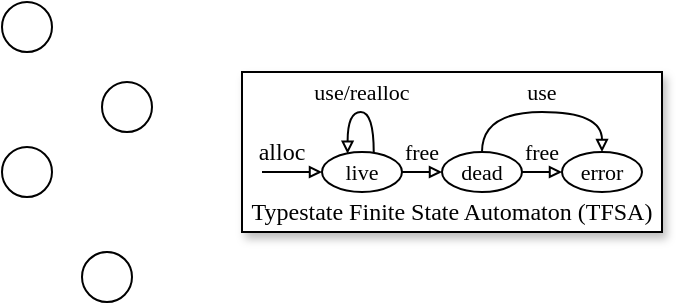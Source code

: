 <mxfile version="24.0.4" type="device">
  <diagram name="Page-1" id="jH83rPQHw8LuaXOdMIeX">
    <mxGraphModel dx="675" dy="459" grid="1" gridSize="10" guides="1" tooltips="1" connect="1" arrows="1" fold="1" page="1" pageScale="1" pageWidth="540" pageHeight="240" math="1" shadow="0">
      <root>
        <mxCell id="0" />
        <mxCell id="1" parent="0" />
        <mxCell id="7uos8TflXc6uOBZzh7lB-1" value="" style="rounded=0;whiteSpace=wrap;html=1;shadow=1;textShadow=1;" vertex="1" parent="1">
          <mxGeometry x="230" y="120" width="210" height="80" as="geometry" />
        </mxCell>
        <mxCell id="7uos8TflXc6uOBZzh7lB-11" style="edgeStyle=orthogonalEdgeStyle;rounded=0;orthogonalLoop=1;jettySize=auto;html=1;exitX=1;exitY=0.5;exitDx=0;exitDy=0;entryX=0;entryY=0.5;entryDx=0;entryDy=0;endSize=4;endArrow=block;endFill=0;fontSize=11;" edge="1" parent="1" source="7uos8TflXc6uOBZzh7lB-3" target="7uos8TflXc6uOBZzh7lB-5">
          <mxGeometry relative="1" as="geometry" />
        </mxCell>
        <mxCell id="7uos8TflXc6uOBZzh7lB-3" value="live" style="ellipse;whiteSpace=wrap;html=1;fontFamily=Comic Sans MS;fontSize=11;" vertex="1" parent="1">
          <mxGeometry x="270" y="160" width="40" height="20" as="geometry" />
        </mxCell>
        <mxCell id="7uos8TflXc6uOBZzh7lB-13" value="" style="rounded=0;orthogonalLoop=1;jettySize=auto;html=1;endSize=4;endArrow=block;endFill=0;entryX=0;entryY=0.5;entryDx=0;entryDy=0;fontSize=11;" edge="1" parent="1" source="7uos8TflXc6uOBZzh7lB-5" target="7uos8TflXc6uOBZzh7lB-6">
          <mxGeometry relative="1" as="geometry">
            <mxPoint x="380" y="150" as="targetPoint" />
          </mxGeometry>
        </mxCell>
        <mxCell id="7uos8TflXc6uOBZzh7lB-15" style="edgeStyle=orthogonalEdgeStyle;rounded=0;orthogonalLoop=1;jettySize=auto;html=1;exitX=0.5;exitY=0;exitDx=0;exitDy=0;entryX=0.5;entryY=0;entryDx=0;entryDy=0;endArrow=block;endFill=0;endSize=4;curved=1;fontSize=11;" edge="1" parent="1" source="7uos8TflXc6uOBZzh7lB-5" target="7uos8TflXc6uOBZzh7lB-6">
          <mxGeometry relative="1" as="geometry">
            <Array as="points">
              <mxPoint x="350" y="140" />
              <mxPoint x="410" y="140" />
            </Array>
          </mxGeometry>
        </mxCell>
        <mxCell id="7uos8TflXc6uOBZzh7lB-5" value="dead" style="ellipse;whiteSpace=wrap;html=1;fontFamily=Comic Sans MS;fontSize=11;" vertex="1" parent="1">
          <mxGeometry x="330" y="160" width="40" height="20" as="geometry" />
        </mxCell>
        <mxCell id="7uos8TflXc6uOBZzh7lB-6" value="error" style="ellipse;whiteSpace=wrap;html=1;fontFamily=Comic Sans MS;fontSize=11;" vertex="1" parent="1">
          <mxGeometry x="390" y="160" width="40" height="20" as="geometry" />
        </mxCell>
        <mxCell id="7uos8TflXc6uOBZzh7lB-7" value="" style="endArrow=block;html=1;rounded=0;entryX=0;entryY=0.5;entryDx=0;entryDy=0;endFill=0;endSize=4;fontSize=11;" edge="1" parent="1" target="7uos8TflXc6uOBZzh7lB-3">
          <mxGeometry width="50" height="50" relative="1" as="geometry">
            <mxPoint x="240" y="170" as="sourcePoint" />
            <mxPoint x="340" y="110" as="targetPoint" />
          </mxGeometry>
        </mxCell>
        <mxCell id="7uos8TflXc6uOBZzh7lB-8" value="&lt;font face=&quot;Comic Sans MS&quot;&gt;alloc&lt;/font&gt;" style="text;html=1;align=center;verticalAlign=middle;whiteSpace=wrap;rounded=0;" vertex="1" parent="1">
          <mxGeometry x="230" y="150" width="40" height="20" as="geometry" />
        </mxCell>
        <mxCell id="7uos8TflXc6uOBZzh7lB-9" style="edgeStyle=orthogonalEdgeStyle;rounded=0;orthogonalLoop=1;jettySize=auto;html=1;exitX=0.647;exitY=0.028;exitDx=0;exitDy=0;entryX=0.32;entryY=0.042;entryDx=0;entryDy=0;endArrow=block;endFill=0;entryPerimeter=0;exitPerimeter=0;curved=1;endSize=4;fontSize=11;" edge="1" parent="1" source="7uos8TflXc6uOBZzh7lB-3" target="7uos8TflXc6uOBZzh7lB-3">
          <mxGeometry relative="1" as="geometry">
            <Array as="points">
              <mxPoint x="296" y="140" />
              <mxPoint x="283" y="140" />
            </Array>
          </mxGeometry>
        </mxCell>
        <mxCell id="7uos8TflXc6uOBZzh7lB-10" value="&lt;font face=&quot;Comic Sans MS&quot; style=&quot;font-size: 11px;&quot;&gt;use/realloc&lt;/font&gt;" style="text;html=1;align=center;verticalAlign=middle;whiteSpace=wrap;rounded=0;fontSize=11;" vertex="1" parent="1">
          <mxGeometry x="270" y="120" width="40" height="20" as="geometry" />
        </mxCell>
        <mxCell id="7uos8TflXc6uOBZzh7lB-12" value="&lt;font face=&quot;Comic Sans MS&quot; style=&quot;font-size: 11px;&quot;&gt;free&lt;/font&gt;" style="text;html=1;align=center;verticalAlign=middle;whiteSpace=wrap;rounded=0;fontSize=11;" vertex="1" parent="1">
          <mxGeometry x="300" y="150" width="40" height="20" as="geometry" />
        </mxCell>
        <mxCell id="7uos8TflXc6uOBZzh7lB-14" value="&lt;font face=&quot;Comic Sans MS&quot; style=&quot;font-size: 11px;&quot;&gt;free&lt;/font&gt;" style="text;html=1;align=center;verticalAlign=middle;whiteSpace=wrap;rounded=0;fontSize=11;" vertex="1" parent="1">
          <mxGeometry x="360" y="150" width="40" height="20" as="geometry" />
        </mxCell>
        <mxCell id="7uos8TflXc6uOBZzh7lB-16" value="&lt;font face=&quot;Comic Sans MS&quot; style=&quot;font-size: 11px;&quot;&gt;use&lt;/font&gt;" style="text;html=1;align=center;verticalAlign=middle;whiteSpace=wrap;rounded=0;fontSize=11;" vertex="1" parent="1">
          <mxGeometry x="360" y="120" width="40" height="20" as="geometry" />
        </mxCell>
        <mxCell id="7uos8TflXc6uOBZzh7lB-17" value="Typestate Finite State Automaton (TFSA)" style="text;html=1;align=center;verticalAlign=middle;whiteSpace=wrap;rounded=0;fontFamily=Linux Libertine;" vertex="1" parent="1">
          <mxGeometry x="232" y="180" width="206" height="20" as="geometry" />
        </mxCell>
        <mxCell id="7uos8TflXc6uOBZzh7lB-18" value="" style="ellipse;whiteSpace=wrap;html=1;aspect=fixed;" vertex="1" parent="1">
          <mxGeometry x="160" y="125" width="25" height="25" as="geometry" />
        </mxCell>
        <mxCell id="7uos8TflXc6uOBZzh7lB-19" value="" style="ellipse;whiteSpace=wrap;html=1;aspect=fixed;" vertex="1" parent="1">
          <mxGeometry x="110" y="157.5" width="25" height="25" as="geometry" />
        </mxCell>
        <mxCell id="7uos8TflXc6uOBZzh7lB-20" value="" style="ellipse;whiteSpace=wrap;html=1;aspect=fixed;" vertex="1" parent="1">
          <mxGeometry x="150" y="210" width="25" height="25" as="geometry" />
        </mxCell>
        <mxCell id="7uos8TflXc6uOBZzh7lB-21" value="" style="ellipse;whiteSpace=wrap;html=1;aspect=fixed;" vertex="1" parent="1">
          <mxGeometry x="110" y="85" width="25" height="25" as="geometry" />
        </mxCell>
      </root>
    </mxGraphModel>
  </diagram>
</mxfile>
